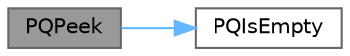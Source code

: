 digraph "PQPeek"
{
 // LATEX_PDF_SIZE
  bgcolor="transparent";
  edge [fontname=Helvetica,fontsize=10,labelfontname=Helvetica,labelfontsize=10];
  node [fontname=Helvetica,fontsize=10,shape=box,height=0.2,width=0.4];
  rankdir="LR";
  Node1 [label="PQPeek",height=0.2,width=0.4,color="gray40", fillcolor="grey60", style="filled", fontcolor="black",tooltip="Peeks at the highest priority task in the priority queue without removing it."];
  Node1 -> Node2 [color="steelblue1",style="solid"];
  Node2 [label="PQIsEmpty",height=0.2,width=0.4,color="grey40", fillcolor="white", style="filled",URL="$PriorityQueue_8c.html#a3db90f839aff3e0e896ca237483bb926",tooltip="Checks if the priority queue is empty."];
}
